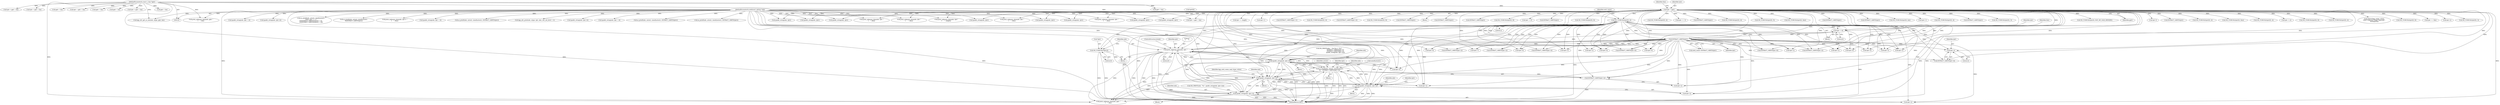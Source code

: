digraph "0_tcpdump_af2cf04a9394c1a56227c2289ae8da262828294a@pointer" {
"1002219" [label="(Call,tptr+4)"];
"1002170" [label="(Call,ND_TCHECK2(tptr[0], 2))"];
"1002406" [label="(Call,tptr +=8)"];
"1002397" [label="(Call,print_unknown_data(ndo, tptr, \"\n\t      \", 8))"];
"1002222" [label="(Call,ipaddr_string(ndo, tptr+4))"];
"1002256" [label="(Call,as_printf(ndo, astostr, sizeof(astostr),\n\t\t\t    EXTRACT_32BITS(tptr+2)))"];
"1002317" [label="(Call,ipaddr_string(ndo, tptr+2))"];
"1002238" [label="(Call,ipaddr_string(ndo, tptr+2))"];
"1002303" [label="(Call,ipaddr_string(ndo, tptr+2))"];
"1000126" [label="(MethodParameterIn,netdissect_options *ndo)"];
"1000143" [label="(Call,tptr = pptr)"];
"1000128" [label="(MethodParameterIn,const u_char *pptr)"];
"1002177" [label="(Call,EXTRACT_16BITS(tptr))"];
"1002261" [label="(Call,EXTRACT_32BITS(tptr+2))"];
"1002393" [label="(Call,ND_TCHECK2(*tptr,8))"];
"1002266" [label="(Call,tptr+6)"];
"1002498" [label="(Call,ipaddr_string(ndo, tptr))"];
"1002110" [label="(Call,tptr-3)"];
"1002261" [label="(Call,EXTRACT_32BITS(tptr+2))"];
"1000568" [label="(Call,ipaddr_string(ndo, tptr))"];
"1000494" [label="(Call,EXTRACT_32BITS(tptr))"];
"1002397" [label="(Call,print_unknown_data(ndo, tptr, \"\n\t      \", 8))"];
"1000332" [label="(Call,ipaddr_string(ndo, tptr))"];
"1000322" [label="(Call,ND_TCHECK2(tptr[0], 4))"];
"1002219" [label="(Call,tptr+4)"];
"1002376" [label="(Call,EXTRACT_16BITS(tptr+4))"];
"1002255" [label="(Block,)"];
"1002178" [label="(Identifier,tptr)"];
"1002218" [label="(Call,EXTRACT_32BITS(tptr+4))"];
"1000147" [label="(Identifier,tlen)"];
"1001092" [label="(Call,ND_TCHECK2(tptr[0], tlen))"];
"1002535" [label="(Call,ipaddr_string(ndo, tptr))"];
"1000207" [label="(Call,tptr < pptr + len)"];
"1002267" [label="(Identifier,tptr)"];
"1002406" [label="(Call,tptr +=8)"];
"1000348" [label="(Call,ND_TCHECK2(tptr[0], 4))"];
"1002223" [label="(Identifier,ndo)"];
"1002238" [label="(Call,ipaddr_string(ndo, tptr+2))"];
"1002222" [label="(Call,ipaddr_string(ndo, tptr+4))"];
"1000543" [label="(Call,tptr +=4)"];
"1001634" [label="(Call,print_unknown_data(ndo, tptr, \"\n\t    \", tlen))"];
"1002304" [label="(Identifier,ndo)"];
"1002487" [label="(Call,ND_TCHECK2(tptr[0], 8))"];
"1002140" [label="(Call,pptr + len)"];
"1000487" [label="(Call,ND_TCHECK2(tptr[0], 4))"];
"1000171" [label="(Call,tok2str(bgp_origin_values,\n\t\t\t\t\t\t\"Unknown Origin Typecode\",\n\t\t\t\t\t\ttptr[0]))"];
"1002571" [label="(Call,print_unknown_data(ndo, tptr, \"\n\t      \", tlen))"];
"1002654" [label="(Call,print_unknown_data(ndo, tptr,\"\n\t      \", length))"];
"1002398" [label="(Identifier,ndo)"];
"1002197" [label="(Call,tptr+2)"];
"1002402" [label="(ControlStructure,break;)"];
"1002501" [label="(Call,ipaddr_string(ndo, tptr+4))"];
"1002466" [label="(Call,ND_TCHECK2(tptr[0], 8))"];
"1002373" [label="(Call,tptr+3)"];
"1001116" [label="(Call,tptr += tlen)"];
"1002451" [label="(Call,tptr+2)"];
"1002324" [label="(Identifier,bgp_extd_comm_ospf_rtype_values)"];
"1002237" [label="(Block,)"];
"1002368" [label="(Call,tptr+2)"];
"1000259" [label="(Call,as_printf(ndo, astostr, sizeof(astostr),\n\t\t\t\tas_size == 2 ?\n\t\t\t\tEXTRACT_16BITS(&tptr[2 + i]) :\n\t\t\t\tEXTRACT_32BITS(&tptr[2 + i])))"];
"1002303" [label="(Call,ipaddr_string(ndo, tptr+2))"];
"1000422" [label="(Call,as_printf(ndo, astostr, sizeof(astostr),\n\t\t\tEXTRACT_32BITS(tptr)))"];
"1002921" [label="(Call,print_unknown_data(ndo, pptr, \"\n\t    \", len))"];
"1002276" [label="(Call,tptr+2)"];
"1002319" [label="(Call,tptr+2)"];
"1000616" [label="(Call,ND_TCHECK2(tptr[0], 3))"];
"1002659" [label="(Call,tptr += length)"];
"1002275" [label="(Call,EXTRACT_32BITS(tptr+2))"];
"1002518" [label="(Call,ipaddr_string(ndo, tptr))"];
"1002601" [label="(Call,tptr+1)"];
"1002388" [label="(Call,tptr+2)"];
"1002350" [label="(Call,tptr+6)"];
"1002600" [label="(Call,EXTRACT_16BITS(tptr+1))"];
"1002508" [label="(Call,ND_TCHECK2(tptr[0], 4))"];
"1002940" [label="(Call,print_unknown_data(ndo, pptr, \"\n\t    \", len))"];
"1002950" [label="(MethodReturn,RET)"];
"1002450" [label="(Call,EXTRACT_24BITS(tptr+2))"];
"1000144" [label="(Identifier,tptr)"];
"1000446" [label="(Call,ND_TCHECK2(tptr[0], 8))"];
"1000128" [label="(MethodParameterIn,const u_char *pptr)"];
"1002318" [label="(Identifier,ndo)"];
"1000407" [label="(Call,EXTRACT_16BITS(tptr))"];
"1002224" [label="(Call,tptr+4)"];
"1002305" [label="(Call,tptr+2)"];
"1002407" [label="(Identifier,tptr)"];
"1002399" [label="(Identifier,tptr)"];
"1000131" [label="(Block,)"];
"1002171" [label="(Call,tptr[0])"];
"1002128" [label="(Call,print_unknown_data(ndo, tptr-3, \"\n\t    \", tlen))"];
"1000429" [label="(Call,ipaddr_string(ndo, tptr + 4))"];
"1000462" [label="(Call,EXTRACT_32BITS(tptr))"];
"1002175" [label="(Call,extd_comm=EXTRACT_16BITS(tptr))"];
"1002377" [label="(Call,tptr+4)"];
"1000358" [label="(Call,EXTRACT_32BITS(tptr))"];
"1002239" [label="(Identifier,ndo)"];
"1000143" [label="(Call,tptr = pptr)"];
"1002245" [label="(Identifier,tptr)"];
"1002217" [label="(Block,)"];
"1002544" [label="(Call,ND_TCHECK2(tptr[0], 8))"];
"1002174" [label="(Literal,2)"];
"1002408" [label="(Literal,8)"];
"1002477" [label="(Call,ipaddr_string(ndo, tptr))"];
"1002455" [label="(Call,tptr +=5)"];
"1002207" [label="(Call,ND_PRINT((ndo, \": %u:%u (= %s)\",\n                               EXTRACT_16BITS(tptr+2),\n                               EXTRACT_32BITS(tptr+4),\n                               ipaddr_string(ndo, tptr+4))))"];
"1001666" [label="(Call,EXTRACT_16BITS(tptr))"];
"1002298" [label="(Call,ND_PRINT((ndo, \"%s\", ipaddr_string(ndo, tptr+2))))"];
"1002524" [label="(Call,ND_TCHECK2(tptr[0], 8))"];
"1000558" [label="(Call,ND_TCHECK2(tptr[0], 4))"];
"1002604" [label="(Call,tptr += 3)"];
"1001188" [label="(Call,pptr + len)"];
"1002316" [label="(Block,)"];
"1002317" [label="(Call,ipaddr_string(ndo, tptr+2))"];
"1001710" [label="(Call,tptr < pptr + len)"];
"1002138" [label="(Call,tptr = pptr + len)"];
"1000126" [label="(MethodParameterIn,netdissect_options *ndo)"];
"1000683" [label="(Call,print_unknown_data(ndo, tptr, \"\n\t    \", tlen))"];
"1002257" [label="(Identifier,ndo)"];
"1002879" [label="(Call,EXTRACT_32BITS(tptr))"];
"1000457" [label="(Call,as_printf(ndo, astostr, sizeof(astostr), EXTRACT_32BITS(tptr)))"];
"1002259" [label="(Call,sizeof(astostr))"];
"1000588" [label="(Call,ND_TCHECK2(tptr[0], 4))"];
"1002240" [label="(Call,tptr+2)"];
"1002301" [label="(Block,)"];
"1002220" [label="(Identifier,tptr)"];
"1002414" [label="(Call,ND_TCHECK2(tptr[0], 5))"];
"1000664" [label="(Call,ND_TCHECK2(tptr[0], tlen))"];
"1002243" [label="(Call,EXTRACT_16BITS(tptr+6))"];
"1002166" [label="(Identifier,tlen)"];
"1002214" [label="(Call,tptr+2)"];
"1002244" [label="(Call,tptr+6)"];
"1002393" [label="(Call,ND_TCHECK2(*tptr,8))"];
"1002344" [label="(Call,tptr+6)"];
"1001111" [label="(Call,print_unknown_data(ndo, tptr, \"\n\t    \", tlen))"];
"1002828" [label="(Call,bgp_attr_print(ndo, atype, tptr, alen, attr_set_level + 1))"];
"1000623" [label="(Call,EXTRACT_16BITS(tptr))"];
"1000201" [label="(Call,bgp_attr_get_as_size(ndo, atype, pptr, len))"];
"1001712" [label="(Call,pptr + len)"];
"1002400" [label="(Literal,\"\n\t      \")"];
"1002327" [label="(Call,tptr+6)"];
"1002394" [label="(Call,*tptr)"];
"1002256" [label="(Call,as_printf(ndo, astostr, sizeof(astostr),\n\t\t\t    EXTRACT_32BITS(tptr+2)))"];
"1002168" [label="(Block,)"];
"1002262" [label="(Call,tptr+2)"];
"1002480" [label="(Call,ipaddr_string(ndo, tptr+4))"];
"1001642" [label="(Call,tptr = pptr + len)"];
"1001644" [label="(Call,pptr + len)"];
"1002387" [label="(Call,EXTRACT_16BITS(tptr+2))"];
"1002687" [label="(Call,EXTRACT_32BITS(tptr))"];
"1002334" [label="(Call,tptr+7)"];
"1002401" [label="(Literal,8)"];
"1002170" [label="(Call,ND_TCHECK2(tptr[0], 2))"];
"1002213" [label="(Call,EXTRACT_16BITS(tptr+2))"];
"1000464" [label="(Call,ipaddr_string(ndo, tptr + 4))"];
"1000386" [label="(Call,ND_TCHECK2(tptr[0], len))"];
"1002258" [label="(Identifier,astostr)"];
"1002422" [label="(Call,tptr+1)"];
"1002667" [label="(Call,ND_TCHECK2(tptr[0], 4))"];
"1000427" [label="(Call,EXTRACT_32BITS(tptr))"];
"1000209" [label="(Call,pptr + len)"];
"1002221" [label="(Literal,4)"];
"1001186" [label="(Call,tptr < pptr + len)"];
"1002589" [label="(Call,ND_TCHECK2(tptr[0], 3))"];
"1002682" [label="(Call,as_printf(ndo, astostr, sizeof(astostr), EXTRACT_32BITS(tptr)))"];
"1002555" [label="(Call,ipaddr_string(ndo, tptr))"];
"1000599" [label="(Call,ipaddr_string(ndo, tptr))"];
"1000402" [label="(Call,as_printf(ndo, astostr, sizeof(astostr), EXTRACT_16BITS(tptr)))"];
"1002396" [label="(Literal,8)"];
"1001659" [label="(Call,ND_TCHECK2(tptr[0], BGP_MP_NLRI_MINSIZE))"];
"1002177" [label="(Call,EXTRACT_16BITS(tptr))"];
"1002265" [label="(Call,EXTRACT_16BITS(tptr+6))"];
"1000409" [label="(Call,ipaddr_string(ndo, tptr + 2))"];
"1002176" [label="(Identifier,extd_comm)"];
"1002203" [label="(Block,)"];
"1000145" [label="(Identifier,pptr)"];
"1002219" -> "1002218"  [label="AST: "];
"1002219" -> "1002221"  [label="CFG: "];
"1002220" -> "1002219"  [label="AST: "];
"1002221" -> "1002219"  [label="AST: "];
"1002218" -> "1002219"  [label="CFG: "];
"1002170" -> "1002219"  [label="DDG: "];
"1000143" -> "1002219"  [label="DDG: "];
"1002177" -> "1002219"  [label="DDG: "];
"1002170" -> "1002168"  [label="AST: "];
"1002170" -> "1002174"  [label="CFG: "];
"1002171" -> "1002170"  [label="AST: "];
"1002174" -> "1002170"  [label="AST: "];
"1002176" -> "1002170"  [label="CFG: "];
"1002170" -> "1002950"  [label="DDG: "];
"1002170" -> "1002950"  [label="DDG: "];
"1002406" -> "1002170"  [label="DDG: "];
"1000143" -> "1002170"  [label="DDG: "];
"1002393" -> "1002170"  [label="DDG: "];
"1002170" -> "1002177"  [label="DDG: "];
"1002170" -> "1002197"  [label="DDG: "];
"1002170" -> "1002213"  [label="DDG: "];
"1002170" -> "1002214"  [label="DDG: "];
"1002170" -> "1002218"  [label="DDG: "];
"1002170" -> "1002222"  [label="DDG: "];
"1002170" -> "1002224"  [label="DDG: "];
"1002170" -> "1002238"  [label="DDG: "];
"1002170" -> "1002240"  [label="DDG: "];
"1002170" -> "1002243"  [label="DDG: "];
"1002170" -> "1002244"  [label="DDG: "];
"1002170" -> "1002261"  [label="DDG: "];
"1002170" -> "1002262"  [label="DDG: "];
"1002170" -> "1002265"  [label="DDG: "];
"1002170" -> "1002266"  [label="DDG: "];
"1002170" -> "1002275"  [label="DDG: "];
"1002170" -> "1002276"  [label="DDG: "];
"1002170" -> "1002303"  [label="DDG: "];
"1002170" -> "1002305"  [label="DDG: "];
"1002170" -> "1002317"  [label="DDG: "];
"1002170" -> "1002319"  [label="DDG: "];
"1002170" -> "1002327"  [label="DDG: "];
"1002170" -> "1002334"  [label="DDG: "];
"1002170" -> "1002344"  [label="DDG: "];
"1002170" -> "1002350"  [label="DDG: "];
"1002170" -> "1002368"  [label="DDG: "];
"1002170" -> "1002373"  [label="DDG: "];
"1002170" -> "1002376"  [label="DDG: "];
"1002170" -> "1002377"  [label="DDG: "];
"1002170" -> "1002387"  [label="DDG: "];
"1002170" -> "1002388"  [label="DDG: "];
"1002170" -> "1002393"  [label="DDG: "];
"1002170" -> "1002397"  [label="DDG: "];
"1002170" -> "1002406"  [label="DDG: "];
"1002406" -> "1002168"  [label="AST: "];
"1002406" -> "1002408"  [label="CFG: "];
"1002407" -> "1002406"  [label="AST: "];
"1002408" -> "1002406"  [label="AST: "];
"1002166" -> "1002406"  [label="CFG: "];
"1002406" -> "1002950"  [label="DDG: "];
"1002406" -> "1002177"  [label="DDG: "];
"1002397" -> "1002406"  [label="DDG: "];
"1000143" -> "1002406"  [label="DDG: "];
"1002177" -> "1002406"  [label="DDG: "];
"1002397" -> "1002203"  [label="AST: "];
"1002397" -> "1002401"  [label="CFG: "];
"1002398" -> "1002397"  [label="AST: "];
"1002399" -> "1002397"  [label="AST: "];
"1002400" -> "1002397"  [label="AST: "];
"1002401" -> "1002397"  [label="AST: "];
"1002402" -> "1002397"  [label="CFG: "];
"1002397" -> "1002950"  [label="DDG: "];
"1002397" -> "1002950"  [label="DDG: "];
"1002397" -> "1002950"  [label="DDG: "];
"1002397" -> "1002222"  [label="DDG: "];
"1002397" -> "1002238"  [label="DDG: "];
"1002397" -> "1002256"  [label="DDG: "];
"1002397" -> "1002303"  [label="DDG: "];
"1002397" -> "1002317"  [label="DDG: "];
"1002222" -> "1002397"  [label="DDG: "];
"1002256" -> "1002397"  [label="DDG: "];
"1002317" -> "1002397"  [label="DDG: "];
"1002238" -> "1002397"  [label="DDG: "];
"1002303" -> "1002397"  [label="DDG: "];
"1000126" -> "1002397"  [label="DDG: "];
"1000143" -> "1002397"  [label="DDG: "];
"1002177" -> "1002397"  [label="DDG: "];
"1002397" -> "1002940"  [label="DDG: "];
"1002222" -> "1002217"  [label="AST: "];
"1002222" -> "1002224"  [label="CFG: "];
"1002223" -> "1002222"  [label="AST: "];
"1002224" -> "1002222"  [label="AST: "];
"1002207" -> "1002222"  [label="CFG: "];
"1002222" -> "1002950"  [label="DDG: "];
"1002222" -> "1002950"  [label="DDG: "];
"1002222" -> "1002950"  [label="DDG: "];
"1002256" -> "1002222"  [label="DDG: "];
"1002317" -> "1002222"  [label="DDG: "];
"1002238" -> "1002222"  [label="DDG: "];
"1002303" -> "1002222"  [label="DDG: "];
"1000126" -> "1002222"  [label="DDG: "];
"1000143" -> "1002222"  [label="DDG: "];
"1002177" -> "1002222"  [label="DDG: "];
"1002222" -> "1002238"  [label="DDG: "];
"1002222" -> "1002256"  [label="DDG: "];
"1002222" -> "1002303"  [label="DDG: "];
"1002222" -> "1002317"  [label="DDG: "];
"1002222" -> "1002940"  [label="DDG: "];
"1002256" -> "1002255"  [label="AST: "];
"1002256" -> "1002261"  [label="CFG: "];
"1002257" -> "1002256"  [label="AST: "];
"1002258" -> "1002256"  [label="AST: "];
"1002259" -> "1002256"  [label="AST: "];
"1002261" -> "1002256"  [label="AST: "];
"1002267" -> "1002256"  [label="CFG: "];
"1002256" -> "1002950"  [label="DDG: "];
"1002256" -> "1002950"  [label="DDG: "];
"1002256" -> "1002950"  [label="DDG: "];
"1002256" -> "1002950"  [label="DDG: "];
"1002256" -> "1002238"  [label="DDG: "];
"1002317" -> "1002256"  [label="DDG: "];
"1002238" -> "1002256"  [label="DDG: "];
"1002303" -> "1002256"  [label="DDG: "];
"1000126" -> "1002256"  [label="DDG: "];
"1002261" -> "1002256"  [label="DDG: "];
"1002256" -> "1002303"  [label="DDG: "];
"1002256" -> "1002317"  [label="DDG: "];
"1002256" -> "1002940"  [label="DDG: "];
"1002317" -> "1002316"  [label="AST: "];
"1002317" -> "1002319"  [label="CFG: "];
"1002318" -> "1002317"  [label="AST: "];
"1002319" -> "1002317"  [label="AST: "];
"1002324" -> "1002317"  [label="CFG: "];
"1002317" -> "1002950"  [label="DDG: "];
"1002317" -> "1002950"  [label="DDG: "];
"1002317" -> "1002950"  [label="DDG: "];
"1002317" -> "1002238"  [label="DDG: "];
"1002317" -> "1002303"  [label="DDG: "];
"1002238" -> "1002317"  [label="DDG: "];
"1002303" -> "1002317"  [label="DDG: "];
"1000126" -> "1002317"  [label="DDG: "];
"1000143" -> "1002317"  [label="DDG: "];
"1002177" -> "1002317"  [label="DDG: "];
"1002317" -> "1002940"  [label="DDG: "];
"1002238" -> "1002237"  [label="AST: "];
"1002238" -> "1002240"  [label="CFG: "];
"1002239" -> "1002238"  [label="AST: "];
"1002240" -> "1002238"  [label="AST: "];
"1002245" -> "1002238"  [label="CFG: "];
"1002238" -> "1002950"  [label="DDG: "];
"1002238" -> "1002950"  [label="DDG: "];
"1002238" -> "1002950"  [label="DDG: "];
"1002303" -> "1002238"  [label="DDG: "];
"1000126" -> "1002238"  [label="DDG: "];
"1000143" -> "1002238"  [label="DDG: "];
"1002177" -> "1002238"  [label="DDG: "];
"1002238" -> "1002303"  [label="DDG: "];
"1002238" -> "1002940"  [label="DDG: "];
"1002303" -> "1002301"  [label="AST: "];
"1002303" -> "1002305"  [label="CFG: "];
"1002304" -> "1002303"  [label="AST: "];
"1002305" -> "1002303"  [label="AST: "];
"1002298" -> "1002303"  [label="CFG: "];
"1002303" -> "1002950"  [label="DDG: "];
"1002303" -> "1002950"  [label="DDG: "];
"1002303" -> "1002950"  [label="DDG: "];
"1000126" -> "1002303"  [label="DDG: "];
"1000143" -> "1002303"  [label="DDG: "];
"1002177" -> "1002303"  [label="DDG: "];
"1002303" -> "1002940"  [label="DDG: "];
"1000126" -> "1000125"  [label="AST: "];
"1000126" -> "1002950"  [label="DDG: "];
"1000126" -> "1000201"  [label="DDG: "];
"1000126" -> "1000259"  [label="DDG: "];
"1000126" -> "1000332"  [label="DDG: "];
"1000126" -> "1000402"  [label="DDG: "];
"1000126" -> "1000409"  [label="DDG: "];
"1000126" -> "1000422"  [label="DDG: "];
"1000126" -> "1000429"  [label="DDG: "];
"1000126" -> "1000457"  [label="DDG: "];
"1000126" -> "1000464"  [label="DDG: "];
"1000126" -> "1000568"  [label="DDG: "];
"1000126" -> "1000599"  [label="DDG: "];
"1000126" -> "1000683"  [label="DDG: "];
"1000126" -> "1001111"  [label="DDG: "];
"1000126" -> "1001634"  [label="DDG: "];
"1000126" -> "1002128"  [label="DDG: "];
"1000126" -> "1002477"  [label="DDG: "];
"1000126" -> "1002480"  [label="DDG: "];
"1000126" -> "1002498"  [label="DDG: "];
"1000126" -> "1002501"  [label="DDG: "];
"1000126" -> "1002518"  [label="DDG: "];
"1000126" -> "1002535"  [label="DDG: "];
"1000126" -> "1002555"  [label="DDG: "];
"1000126" -> "1002571"  [label="DDG: "];
"1000126" -> "1002654"  [label="DDG: "];
"1000126" -> "1002682"  [label="DDG: "];
"1000126" -> "1002828"  [label="DDG: "];
"1000126" -> "1002921"  [label="DDG: "];
"1000126" -> "1002940"  [label="DDG: "];
"1000143" -> "1000131"  [label="AST: "];
"1000143" -> "1000145"  [label="CFG: "];
"1000144" -> "1000143"  [label="AST: "];
"1000145" -> "1000143"  [label="AST: "];
"1000147" -> "1000143"  [label="CFG: "];
"1000143" -> "1002950"  [label="DDG: "];
"1000143" -> "1002950"  [label="DDG: "];
"1000128" -> "1000143"  [label="DDG: "];
"1000143" -> "1000171"  [label="DDG: "];
"1000143" -> "1000207"  [label="DDG: "];
"1000143" -> "1000322"  [label="DDG: "];
"1000143" -> "1000332"  [label="DDG: "];
"1000143" -> "1000348"  [label="DDG: "];
"1000143" -> "1000358"  [label="DDG: "];
"1000143" -> "1000386"  [label="DDG: "];
"1000143" -> "1000407"  [label="DDG: "];
"1000143" -> "1000427"  [label="DDG: "];
"1000143" -> "1000446"  [label="DDG: "];
"1000143" -> "1000462"  [label="DDG: "];
"1000143" -> "1000487"  [label="DDG: "];
"1000143" -> "1000494"  [label="DDG: "];
"1000143" -> "1000543"  [label="DDG: "];
"1000143" -> "1000558"  [label="DDG: "];
"1000143" -> "1000568"  [label="DDG: "];
"1000143" -> "1000588"  [label="DDG: "];
"1000143" -> "1000599"  [label="DDG: "];
"1000143" -> "1000616"  [label="DDG: "];
"1000143" -> "1000623"  [label="DDG: "];
"1000143" -> "1000664"  [label="DDG: "];
"1000143" -> "1000683"  [label="DDG: "];
"1000143" -> "1001092"  [label="DDG: "];
"1000143" -> "1001111"  [label="DDG: "];
"1000143" -> "1001116"  [label="DDG: "];
"1000143" -> "1001634"  [label="DDG: "];
"1000143" -> "1001659"  [label="DDG: "];
"1000143" -> "1001666"  [label="DDG: "];
"1000143" -> "1002110"  [label="DDG: "];
"1000143" -> "1002177"  [label="DDG: "];
"1000143" -> "1002213"  [label="DDG: "];
"1000143" -> "1002214"  [label="DDG: "];
"1000143" -> "1002218"  [label="DDG: "];
"1000143" -> "1002224"  [label="DDG: "];
"1000143" -> "1002240"  [label="DDG: "];
"1000143" -> "1002243"  [label="DDG: "];
"1000143" -> "1002244"  [label="DDG: "];
"1000143" -> "1002261"  [label="DDG: "];
"1000143" -> "1002262"  [label="DDG: "];
"1000143" -> "1002265"  [label="DDG: "];
"1000143" -> "1002266"  [label="DDG: "];
"1000143" -> "1002275"  [label="DDG: "];
"1000143" -> "1002276"  [label="DDG: "];
"1000143" -> "1002305"  [label="DDG: "];
"1000143" -> "1002319"  [label="DDG: "];
"1000143" -> "1002327"  [label="DDG: "];
"1000143" -> "1002334"  [label="DDG: "];
"1000143" -> "1002344"  [label="DDG: "];
"1000143" -> "1002350"  [label="DDG: "];
"1000143" -> "1002368"  [label="DDG: "];
"1000143" -> "1002373"  [label="DDG: "];
"1000143" -> "1002376"  [label="DDG: "];
"1000143" -> "1002377"  [label="DDG: "];
"1000143" -> "1002387"  [label="DDG: "];
"1000143" -> "1002388"  [label="DDG: "];
"1000143" -> "1002414"  [label="DDG: "];
"1000143" -> "1002422"  [label="DDG: "];
"1000143" -> "1002450"  [label="DDG: "];
"1000143" -> "1002451"  [label="DDG: "];
"1000143" -> "1002455"  [label="DDG: "];
"1000143" -> "1002466"  [label="DDG: "];
"1000143" -> "1002477"  [label="DDG: "];
"1000143" -> "1002487"  [label="DDG: "];
"1000143" -> "1002498"  [label="DDG: "];
"1000143" -> "1002508"  [label="DDG: "];
"1000143" -> "1002518"  [label="DDG: "];
"1000143" -> "1002524"  [label="DDG: "];
"1000143" -> "1002535"  [label="DDG: "];
"1000143" -> "1002544"  [label="DDG: "];
"1000143" -> "1002555"  [label="DDG: "];
"1000143" -> "1002571"  [label="DDG: "];
"1000143" -> "1002589"  [label="DDG: "];
"1000143" -> "1002600"  [label="DDG: "];
"1000143" -> "1002601"  [label="DDG: "];
"1000143" -> "1002604"  [label="DDG: "];
"1000143" -> "1002654"  [label="DDG: "];
"1000143" -> "1002659"  [label="DDG: "];
"1000143" -> "1002667"  [label="DDG: "];
"1000143" -> "1002687"  [label="DDG: "];
"1000143" -> "1002879"  [label="DDG: "];
"1000128" -> "1000125"  [label="AST: "];
"1000128" -> "1002950"  [label="DDG: "];
"1000128" -> "1000201"  [label="DDG: "];
"1000128" -> "1000207"  [label="DDG: "];
"1000128" -> "1000209"  [label="DDG: "];
"1000128" -> "1001186"  [label="DDG: "];
"1000128" -> "1001188"  [label="DDG: "];
"1000128" -> "1001642"  [label="DDG: "];
"1000128" -> "1001644"  [label="DDG: "];
"1000128" -> "1001710"  [label="DDG: "];
"1000128" -> "1001712"  [label="DDG: "];
"1000128" -> "1002138"  [label="DDG: "];
"1000128" -> "1002140"  [label="DDG: "];
"1000128" -> "1002921"  [label="DDG: "];
"1000128" -> "1002940"  [label="DDG: "];
"1002177" -> "1002175"  [label="AST: "];
"1002177" -> "1002178"  [label="CFG: "];
"1002178" -> "1002177"  [label="AST: "];
"1002175" -> "1002177"  [label="CFG: "];
"1002177" -> "1002175"  [label="DDG: "];
"1002177" -> "1002197"  [label="DDG: "];
"1002177" -> "1002213"  [label="DDG: "];
"1002177" -> "1002214"  [label="DDG: "];
"1002177" -> "1002218"  [label="DDG: "];
"1002177" -> "1002224"  [label="DDG: "];
"1002177" -> "1002240"  [label="DDG: "];
"1002177" -> "1002243"  [label="DDG: "];
"1002177" -> "1002244"  [label="DDG: "];
"1002177" -> "1002261"  [label="DDG: "];
"1002177" -> "1002262"  [label="DDG: "];
"1002177" -> "1002265"  [label="DDG: "];
"1002177" -> "1002266"  [label="DDG: "];
"1002177" -> "1002275"  [label="DDG: "];
"1002177" -> "1002276"  [label="DDG: "];
"1002177" -> "1002305"  [label="DDG: "];
"1002177" -> "1002319"  [label="DDG: "];
"1002177" -> "1002327"  [label="DDG: "];
"1002177" -> "1002334"  [label="DDG: "];
"1002177" -> "1002344"  [label="DDG: "];
"1002177" -> "1002350"  [label="DDG: "];
"1002177" -> "1002368"  [label="DDG: "];
"1002177" -> "1002373"  [label="DDG: "];
"1002177" -> "1002376"  [label="DDG: "];
"1002177" -> "1002377"  [label="DDG: "];
"1002177" -> "1002387"  [label="DDG: "];
"1002177" -> "1002388"  [label="DDG: "];
"1002261" -> "1002262"  [label="CFG: "];
"1002262" -> "1002261"  [label="AST: "];
"1002261" -> "1002950"  [label="DDG: "];
"1002393" -> "1002203"  [label="AST: "];
"1002393" -> "1002396"  [label="CFG: "];
"1002394" -> "1002393"  [label="AST: "];
"1002396" -> "1002393"  [label="AST: "];
"1002398" -> "1002393"  [label="CFG: "];
"1002393" -> "1002950"  [label="DDG: "];
"1002393" -> "1002950"  [label="DDG: "];
}
